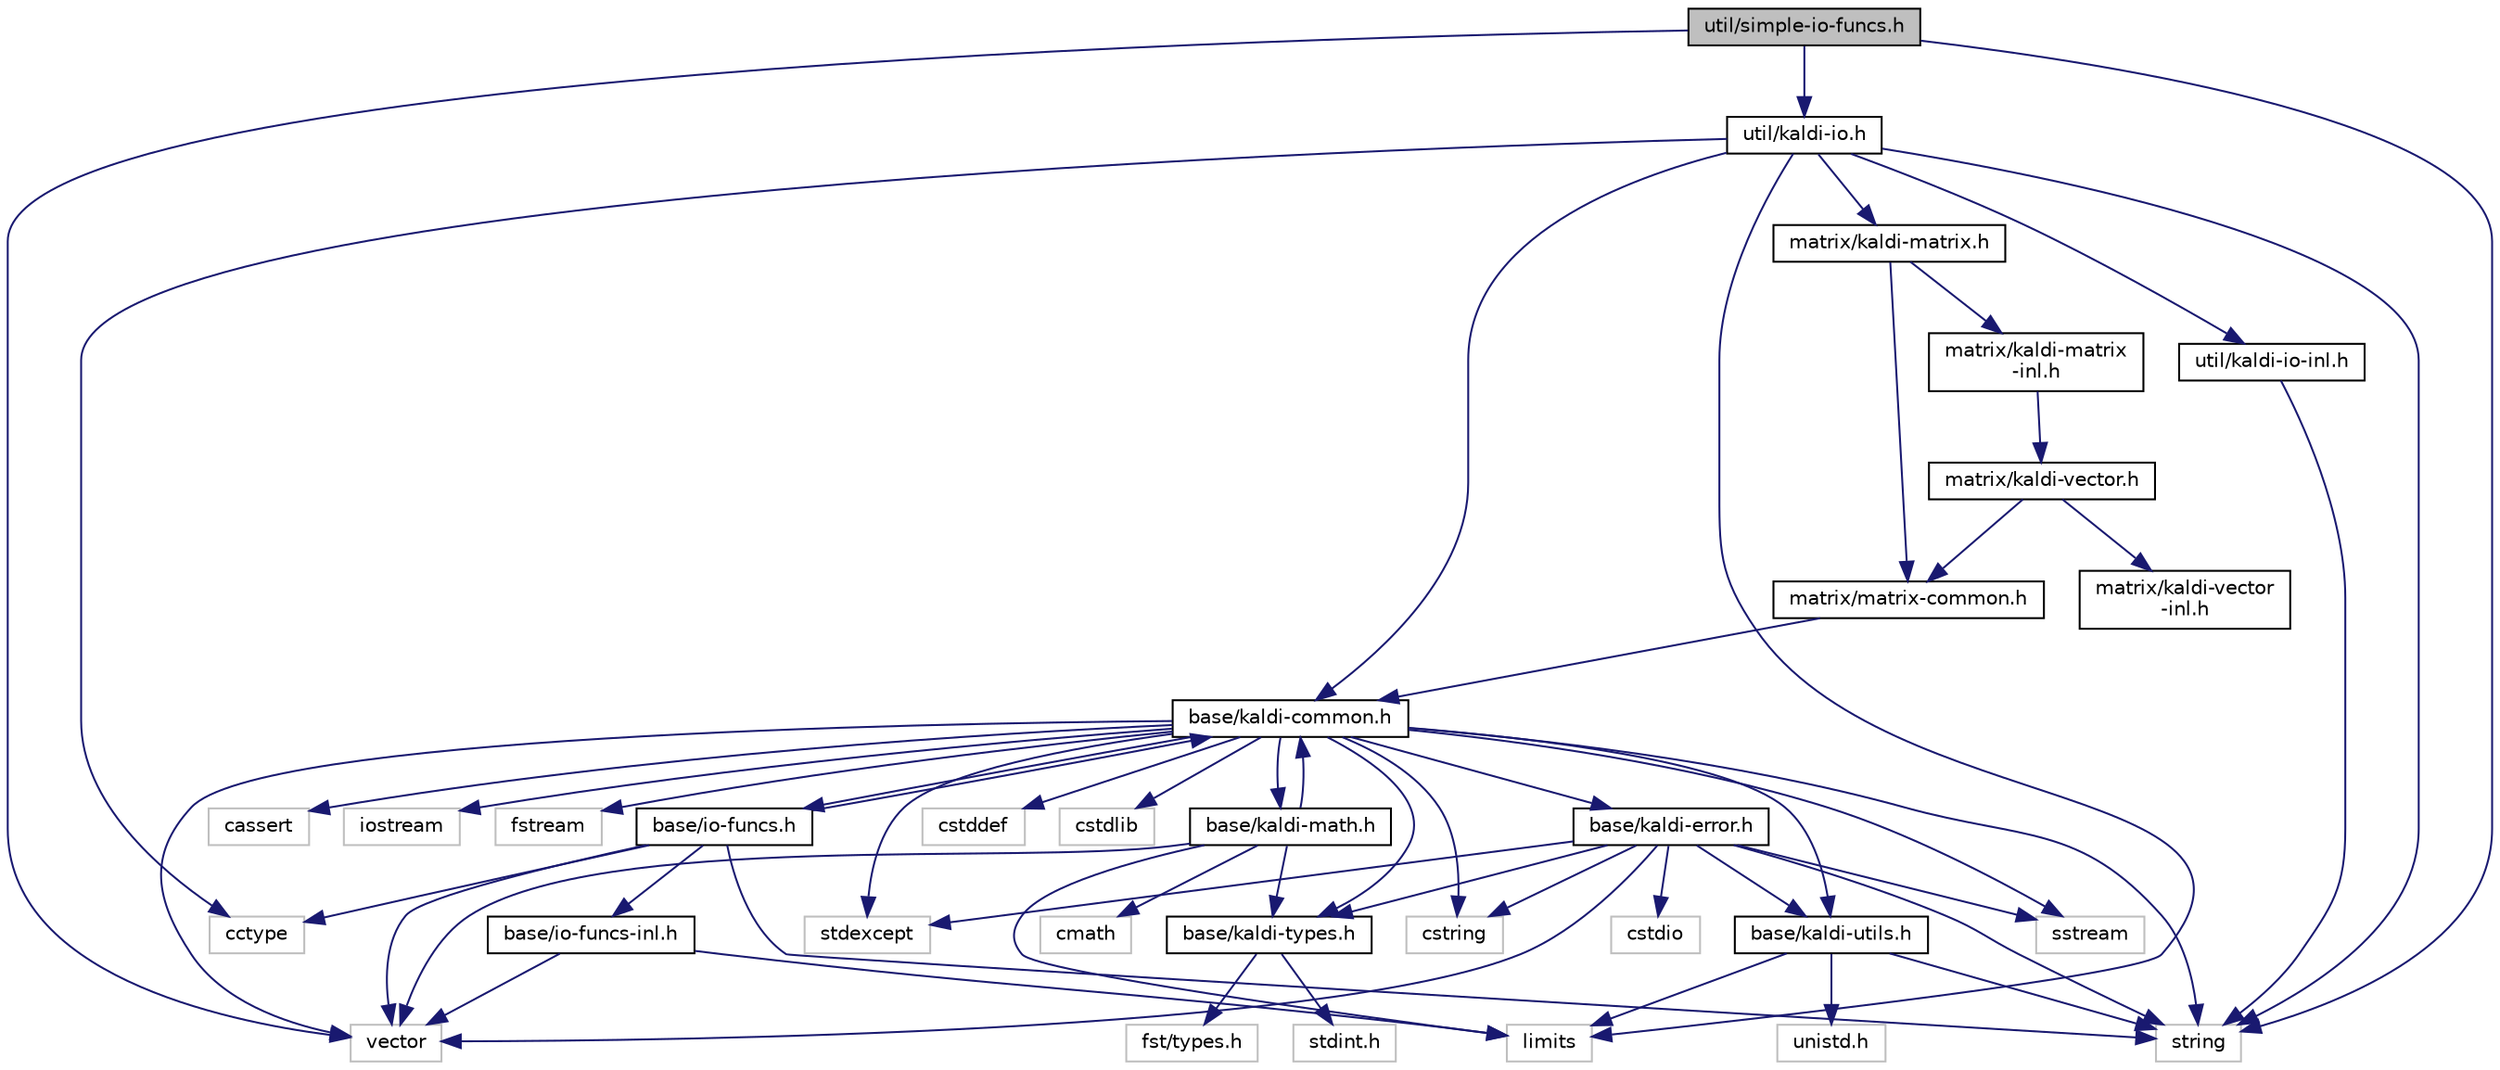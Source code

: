 digraph "util/simple-io-funcs.h"
{
  edge [fontname="Helvetica",fontsize="10",labelfontname="Helvetica",labelfontsize="10"];
  node [fontname="Helvetica",fontsize="10",shape=record];
  Node0 [label="util/simple-io-funcs.h",height=0.2,width=0.4,color="black", fillcolor="grey75", style="filled", fontcolor="black"];
  Node0 -> Node1 [color="midnightblue",fontsize="10",style="solid",fontname="Helvetica"];
  Node1 [label="string",height=0.2,width=0.4,color="grey75", fillcolor="white", style="filled"];
  Node0 -> Node2 [color="midnightblue",fontsize="10",style="solid",fontname="Helvetica"];
  Node2 [label="vector",height=0.2,width=0.4,color="grey75", fillcolor="white", style="filled"];
  Node0 -> Node3 [color="midnightblue",fontsize="10",style="solid",fontname="Helvetica"];
  Node3 [label="util/kaldi-io.h",height=0.2,width=0.4,color="black", fillcolor="white", style="filled",URL="$kaldi-io_8h.html"];
  Node3 -> Node4 [color="midnightblue",fontsize="10",style="solid",fontname="Helvetica"];
  Node4 [label="cctype",height=0.2,width=0.4,color="grey75", fillcolor="white", style="filled"];
  Node3 -> Node5 [color="midnightblue",fontsize="10",style="solid",fontname="Helvetica"];
  Node5 [label="limits",height=0.2,width=0.4,color="grey75", fillcolor="white", style="filled"];
  Node3 -> Node1 [color="midnightblue",fontsize="10",style="solid",fontname="Helvetica"];
  Node3 -> Node6 [color="midnightblue",fontsize="10",style="solid",fontname="Helvetica"];
  Node6 [label="base/kaldi-common.h",height=0.2,width=0.4,color="black", fillcolor="white", style="filled",URL="$kaldi-common_8h.html"];
  Node6 -> Node7 [color="midnightblue",fontsize="10",style="solid",fontname="Helvetica"];
  Node7 [label="cstddef",height=0.2,width=0.4,color="grey75", fillcolor="white", style="filled"];
  Node6 -> Node8 [color="midnightblue",fontsize="10",style="solid",fontname="Helvetica"];
  Node8 [label="cstdlib",height=0.2,width=0.4,color="grey75", fillcolor="white", style="filled"];
  Node6 -> Node9 [color="midnightblue",fontsize="10",style="solid",fontname="Helvetica"];
  Node9 [label="cstring",height=0.2,width=0.4,color="grey75", fillcolor="white", style="filled"];
  Node6 -> Node1 [color="midnightblue",fontsize="10",style="solid",fontname="Helvetica"];
  Node6 -> Node10 [color="midnightblue",fontsize="10",style="solid",fontname="Helvetica"];
  Node10 [label="sstream",height=0.2,width=0.4,color="grey75", fillcolor="white", style="filled"];
  Node6 -> Node11 [color="midnightblue",fontsize="10",style="solid",fontname="Helvetica"];
  Node11 [label="stdexcept",height=0.2,width=0.4,color="grey75", fillcolor="white", style="filled"];
  Node6 -> Node12 [color="midnightblue",fontsize="10",style="solid",fontname="Helvetica"];
  Node12 [label="cassert",height=0.2,width=0.4,color="grey75", fillcolor="white", style="filled"];
  Node6 -> Node2 [color="midnightblue",fontsize="10",style="solid",fontname="Helvetica"];
  Node6 -> Node13 [color="midnightblue",fontsize="10",style="solid",fontname="Helvetica"];
  Node13 [label="iostream",height=0.2,width=0.4,color="grey75", fillcolor="white", style="filled"];
  Node6 -> Node14 [color="midnightblue",fontsize="10",style="solid",fontname="Helvetica"];
  Node14 [label="fstream",height=0.2,width=0.4,color="grey75", fillcolor="white", style="filled"];
  Node6 -> Node15 [color="midnightblue",fontsize="10",style="solid",fontname="Helvetica"];
  Node15 [label="base/kaldi-utils.h",height=0.2,width=0.4,color="black", fillcolor="white", style="filled",URL="$kaldi-utils_8h.html"];
  Node15 -> Node16 [color="midnightblue",fontsize="10",style="solid",fontname="Helvetica"];
  Node16 [label="unistd.h",height=0.2,width=0.4,color="grey75", fillcolor="white", style="filled"];
  Node15 -> Node5 [color="midnightblue",fontsize="10",style="solid",fontname="Helvetica"];
  Node15 -> Node1 [color="midnightblue",fontsize="10",style="solid",fontname="Helvetica"];
  Node6 -> Node17 [color="midnightblue",fontsize="10",style="solid",fontname="Helvetica"];
  Node17 [label="base/kaldi-error.h",height=0.2,width=0.4,color="black", fillcolor="white", style="filled",URL="$kaldi-error_8h.html"];
  Node17 -> Node18 [color="midnightblue",fontsize="10",style="solid",fontname="Helvetica"];
  Node18 [label="cstdio",height=0.2,width=0.4,color="grey75", fillcolor="white", style="filled"];
  Node17 -> Node9 [color="midnightblue",fontsize="10",style="solid",fontname="Helvetica"];
  Node17 -> Node10 [color="midnightblue",fontsize="10",style="solid",fontname="Helvetica"];
  Node17 -> Node11 [color="midnightblue",fontsize="10",style="solid",fontname="Helvetica"];
  Node17 -> Node1 [color="midnightblue",fontsize="10",style="solid",fontname="Helvetica"];
  Node17 -> Node2 [color="midnightblue",fontsize="10",style="solid",fontname="Helvetica"];
  Node17 -> Node19 [color="midnightblue",fontsize="10",style="solid",fontname="Helvetica"];
  Node19 [label="base/kaldi-types.h",height=0.2,width=0.4,color="black", fillcolor="white", style="filled",URL="$kaldi-types_8h.html"];
  Node19 -> Node20 [color="midnightblue",fontsize="10",style="solid",fontname="Helvetica"];
  Node20 [label="stdint.h",height=0.2,width=0.4,color="grey75", fillcolor="white", style="filled"];
  Node19 -> Node21 [color="midnightblue",fontsize="10",style="solid",fontname="Helvetica"];
  Node21 [label="fst/types.h",height=0.2,width=0.4,color="grey75", fillcolor="white", style="filled"];
  Node17 -> Node15 [color="midnightblue",fontsize="10",style="solid",fontname="Helvetica"];
  Node6 -> Node19 [color="midnightblue",fontsize="10",style="solid",fontname="Helvetica"];
  Node6 -> Node22 [color="midnightblue",fontsize="10",style="solid",fontname="Helvetica"];
  Node22 [label="base/io-funcs.h",height=0.2,width=0.4,color="black", fillcolor="white", style="filled",URL="$io-funcs_8h.html"];
  Node22 -> Node4 [color="midnightblue",fontsize="10",style="solid",fontname="Helvetica"];
  Node22 -> Node2 [color="midnightblue",fontsize="10",style="solid",fontname="Helvetica"];
  Node22 -> Node1 [color="midnightblue",fontsize="10",style="solid",fontname="Helvetica"];
  Node22 -> Node6 [color="midnightblue",fontsize="10",style="solid",fontname="Helvetica"];
  Node22 -> Node23 [color="midnightblue",fontsize="10",style="solid",fontname="Helvetica"];
  Node23 [label="base/io-funcs-inl.h",height=0.2,width=0.4,color="black", fillcolor="white", style="filled",URL="$io-funcs-inl_8h.html"];
  Node23 -> Node5 [color="midnightblue",fontsize="10",style="solid",fontname="Helvetica"];
  Node23 -> Node2 [color="midnightblue",fontsize="10",style="solid",fontname="Helvetica"];
  Node6 -> Node24 [color="midnightblue",fontsize="10",style="solid",fontname="Helvetica"];
  Node24 [label="base/kaldi-math.h",height=0.2,width=0.4,color="black", fillcolor="white", style="filled",URL="$kaldi-math_8h.html"];
  Node24 -> Node25 [color="midnightblue",fontsize="10",style="solid",fontname="Helvetica"];
  Node25 [label="cmath",height=0.2,width=0.4,color="grey75", fillcolor="white", style="filled"];
  Node24 -> Node5 [color="midnightblue",fontsize="10",style="solid",fontname="Helvetica"];
  Node24 -> Node2 [color="midnightblue",fontsize="10",style="solid",fontname="Helvetica"];
  Node24 -> Node19 [color="midnightblue",fontsize="10",style="solid",fontname="Helvetica"];
  Node24 -> Node6 [color="midnightblue",fontsize="10",style="solid",fontname="Helvetica"];
  Node3 -> Node26 [color="midnightblue",fontsize="10",style="solid",fontname="Helvetica"];
  Node26 [label="matrix/kaldi-matrix.h",height=0.2,width=0.4,color="black", fillcolor="white", style="filled",URL="$kaldi-matrix_8h.html"];
  Node26 -> Node27 [color="midnightblue",fontsize="10",style="solid",fontname="Helvetica"];
  Node27 [label="matrix/matrix-common.h",height=0.2,width=0.4,color="black", fillcolor="white", style="filled",URL="$matrix-common_8h.html"];
  Node27 -> Node6 [color="midnightblue",fontsize="10",style="solid",fontname="Helvetica"];
  Node26 -> Node28 [color="midnightblue",fontsize="10",style="solid",fontname="Helvetica"];
  Node28 [label="matrix/kaldi-matrix\l-inl.h",height=0.2,width=0.4,color="black", fillcolor="white", style="filled",URL="$kaldi-matrix-inl_8h.html"];
  Node28 -> Node29 [color="midnightblue",fontsize="10",style="solid",fontname="Helvetica"];
  Node29 [label="matrix/kaldi-vector.h",height=0.2,width=0.4,color="black", fillcolor="white", style="filled",URL="$kaldi-vector_8h.html"];
  Node29 -> Node27 [color="midnightblue",fontsize="10",style="solid",fontname="Helvetica"];
  Node29 -> Node30 [color="midnightblue",fontsize="10",style="solid",fontname="Helvetica"];
  Node30 [label="matrix/kaldi-vector\l-inl.h",height=0.2,width=0.4,color="black", fillcolor="white", style="filled",URL="$kaldi-vector-inl_8h.html"];
  Node3 -> Node31 [color="midnightblue",fontsize="10",style="solid",fontname="Helvetica"];
  Node31 [label="util/kaldi-io-inl.h",height=0.2,width=0.4,color="black", fillcolor="white", style="filled",URL="$kaldi-io-inl_8h.html"];
  Node31 -> Node1 [color="midnightblue",fontsize="10",style="solid",fontname="Helvetica"];
}
